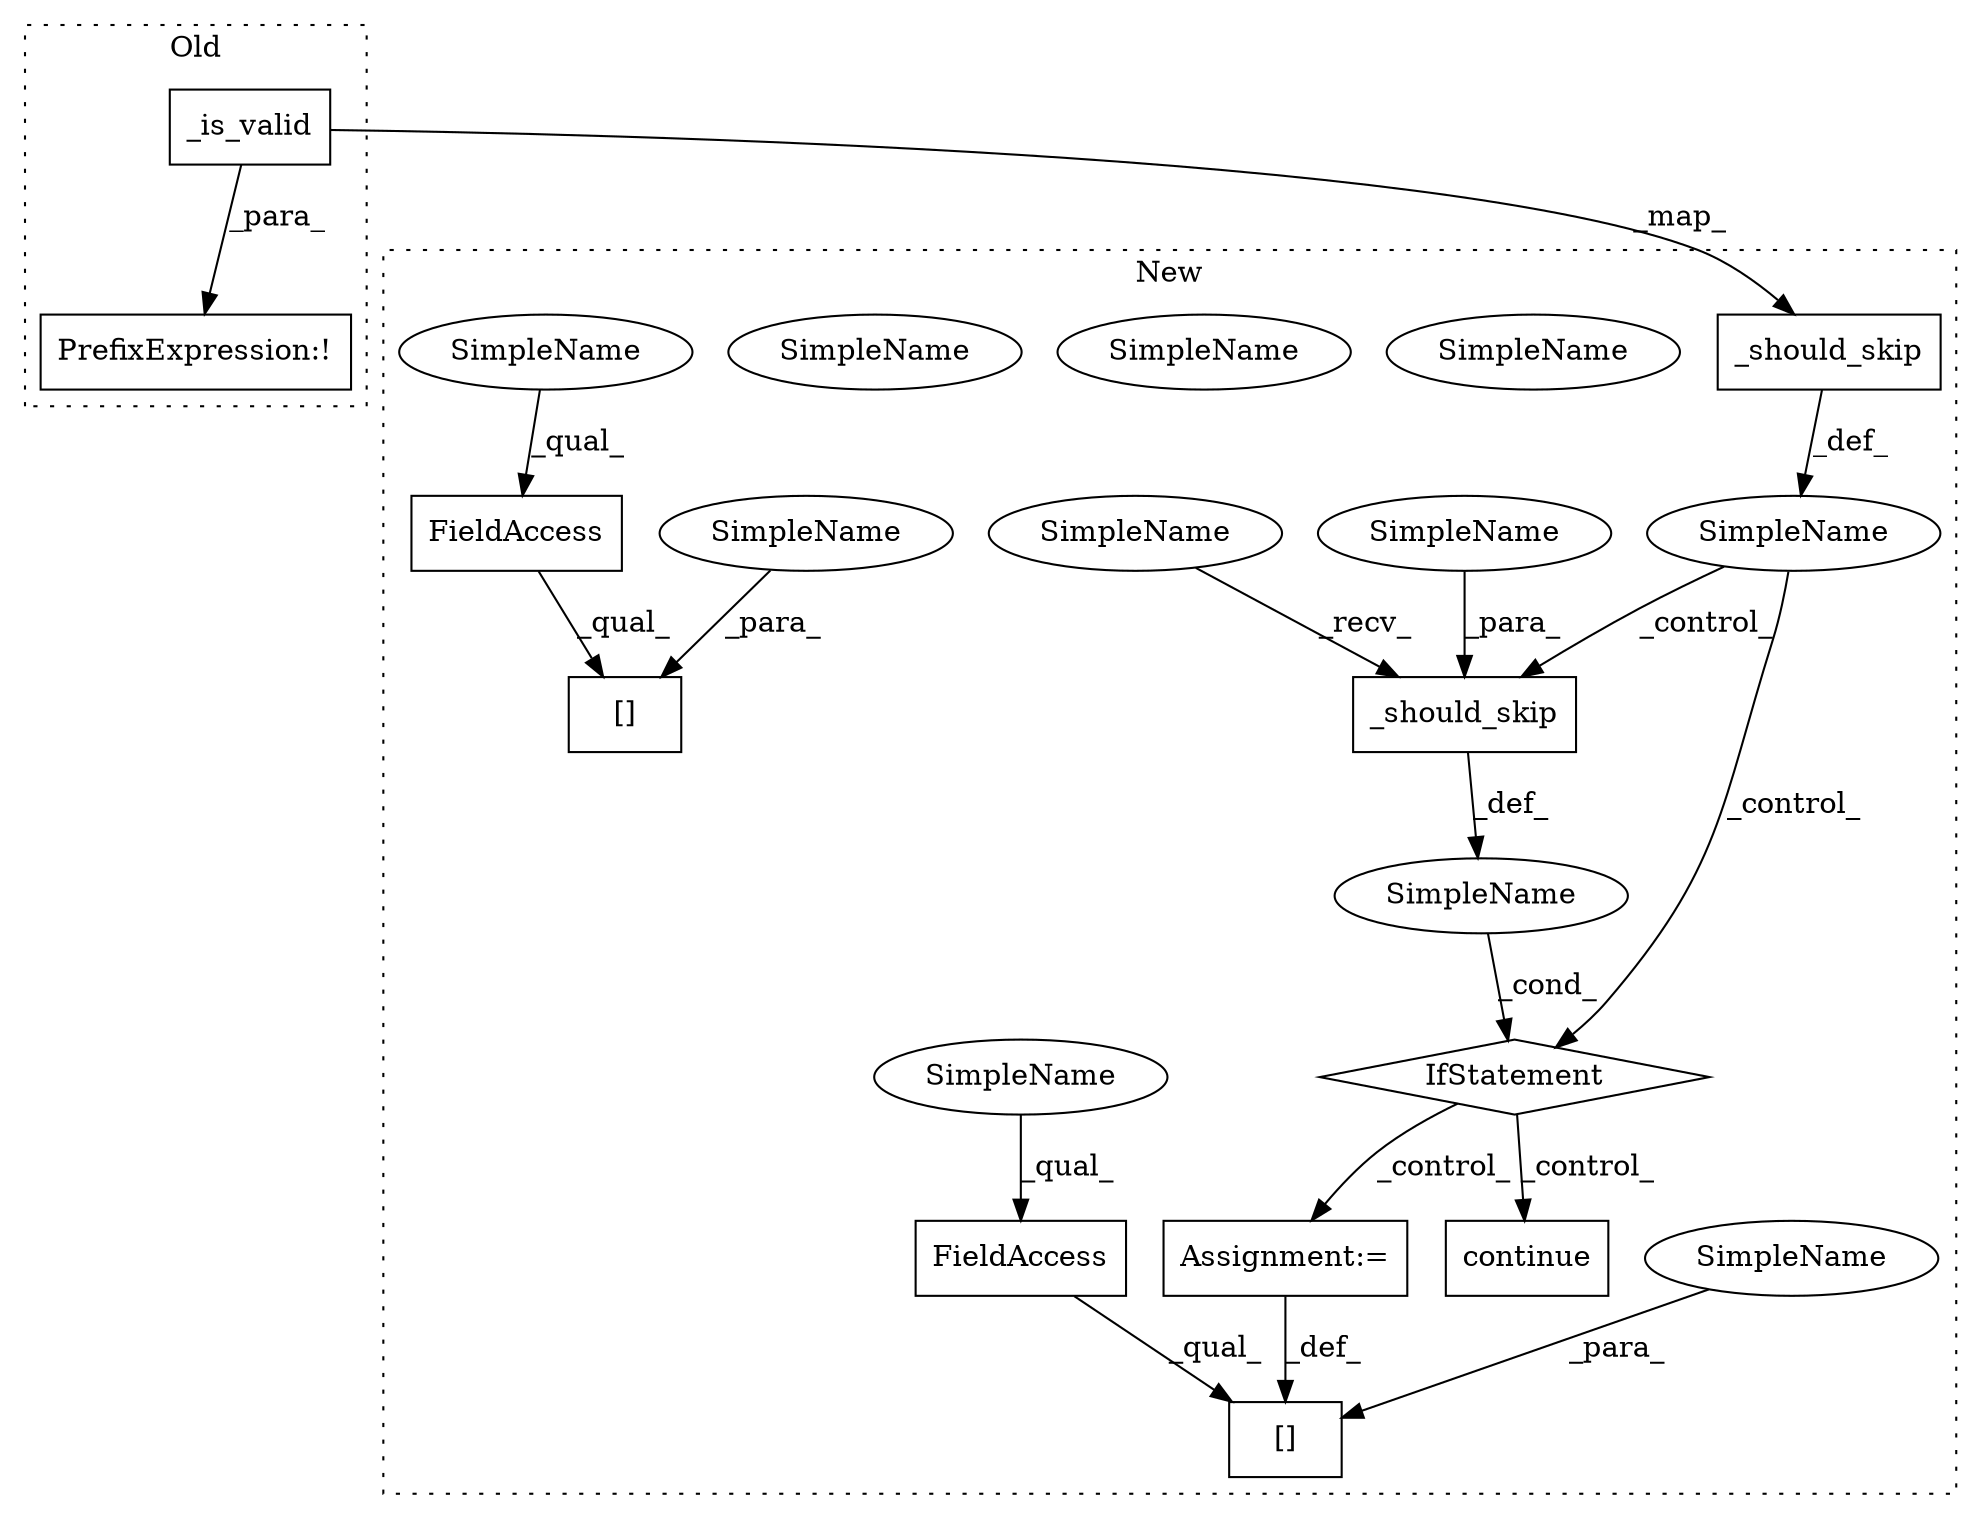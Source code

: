 digraph G {
subgraph cluster0 {
1 [label="_is_valid" a="32" s="4635,4653" l="10,1" shape="box"];
3 [label="PrefixExpression:!" a="38" s="4629" l="1" shape="box"];
label = "Old";
style="dotted";
}
subgraph cluster1 {
2 [label="_should_skip" a="32" s="4634,4655" l="13,1" shape="box"];
4 [label="FieldAccess" a="22" s="5468" l="23" shape="box"];
5 [label="[]" a="2" s="5468,5500" l="24,1" shape="box"];
6 [label="continue" a="18" s="5440" l="9" shape="box"];
7 [label="_should_skip" a="32" s="5404,5425" l="13,1" shape="box"];
8 [label="SimpleName" a="42" s="" l="" shape="ellipse"];
9 [label="IfStatement" a="25" s="5395,5426" l="4,2" shape="diamond"];
10 [label="FieldAccess" a="22" s="5468" l="23" shape="box"];
11 [label="[]" a="2" s="5468,5500" l="24,1" shape="box"];
12 [label="SimpleName" a="42" s="" l="" shape="ellipse"];
13 [label="Assignment:=" a="7" s="5501" l="2" shape="box"];
14 [label="SimpleName" a="42" s="5492" l="8" shape="ellipse"];
15 [label="SimpleName" a="42" s="5492" l="8" shape="ellipse"];
16 [label="SimpleName" a="42" s="5417" l="8" shape="ellipse"];
17 [label="SimpleName" a="42" s="5492" l="8" shape="ellipse"];
18 [label="SimpleName" a="42" s="5492" l="8" shape="ellipse"];
19 [label="SimpleName" a="42" s="5417" l="8" shape="ellipse"];
20 [label="SimpleName" a="42" s="5468" l="4" shape="ellipse"];
21 [label="SimpleName" a="42" s="5399" l="4" shape="ellipse"];
22 [label="SimpleName" a="42" s="5468" l="4" shape="ellipse"];
label = "New";
style="dotted";
}
1 -> 3 [label="_para_"];
1 -> 2 [label="_map_"];
2 -> 12 [label="_def_"];
4 -> 5 [label="_qual_"];
7 -> 8 [label="_def_"];
8 -> 9 [label="_cond_"];
9 -> 6 [label="_control_"];
9 -> 13 [label="_control_"];
10 -> 11 [label="_qual_"];
12 -> 9 [label="_control_"];
12 -> 7 [label="_control_"];
13 -> 5 [label="_def_"];
17 -> 11 [label="_para_"];
18 -> 5 [label="_para_"];
19 -> 7 [label="_para_"];
20 -> 10 [label="_qual_"];
21 -> 7 [label="_recv_"];
22 -> 4 [label="_qual_"];
}